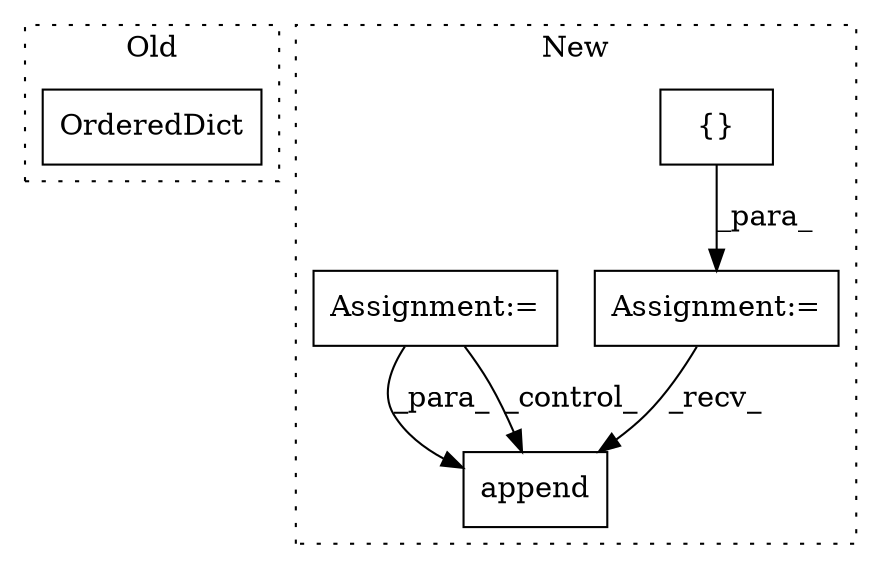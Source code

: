 digraph G {
subgraph cluster0 {
1 [label="OrderedDict" a="32" s="7799,7819" l="12,1" shape="box"];
label = "Old";
style="dotted";
}
subgraph cluster1 {
2 [label="append" a="32" s="7732,7780" l="18,2" shape="box"];
3 [label="Assignment:=" a="7" s="7413" l="1" shape="box"];
4 [label="{}" a="4" s="7441" l="2" shape="box"];
5 [label="Assignment:=" a="7" s="7451,7561" l="79,2" shape="box"];
label = "New";
style="dotted";
}
3 -> 2 [label="_recv_"];
4 -> 3 [label="_para_"];
5 -> 2 [label="_para_"];
5 -> 2 [label="_control_"];
}